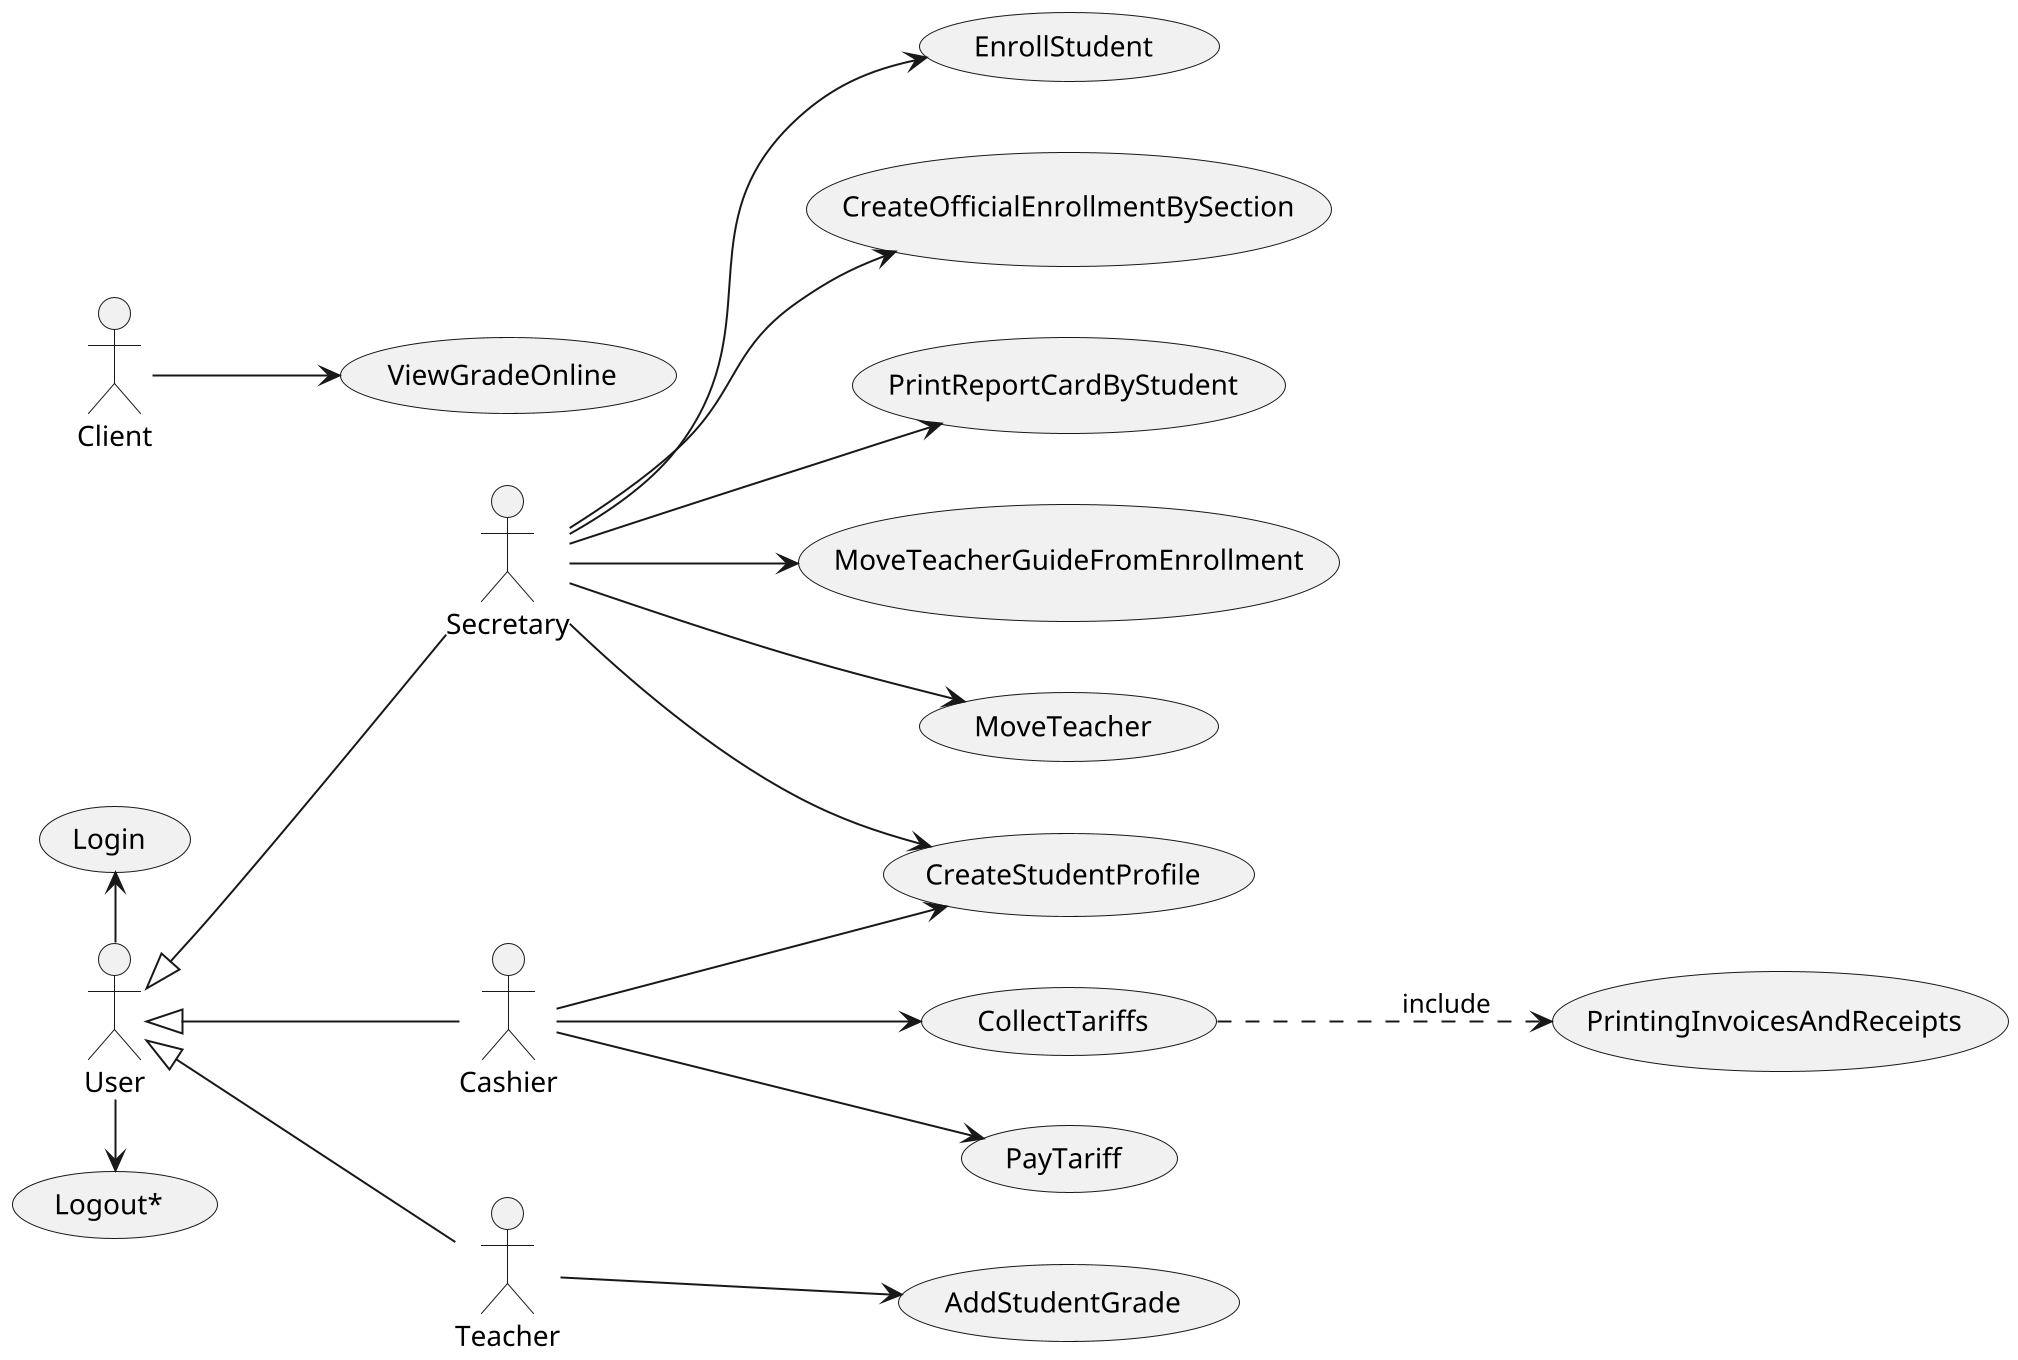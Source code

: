 @startuml
'skinparam BackgroundColor transparent
scale 2
left to right direction


' Primera iteración
actor User
actor Secretary
actor Cashier

User <|-- Secretary
User <|-- Cashier

usecase EnrollStudent
usecase CreateOfficialEnrollmentBySection
usecase PrintingInvoicesAndReceipts
usecase PrintReportCardByStudent
usecase MoveTeacherGuideFromEnrollment
usecase CollectTariffs

Secretary --> EnrollStudent
Secretary --> CreateOfficialEnrollmentBySection
Secretary --> PrintReportCardByStudent
Secretary --> MoveTeacherGuideFromEnrollment

Cashier --> CollectTariffs

CollectTariffs ..> PrintingInvoicesAndReceipts: include


' Primera iteración
actor Client
actor Teacher

User <|-- Teacher

usecase CU15 as "ViewGradeOnline"
usecase CU60 as "PayTariff"
usecase CU22 as "MoveTeacher"
usecase CU11 as "AddStudentGrade"
usecase CU02 as "CreateStudentProfile"
usecase CU69 as "Login"
usecase "Logout*"

User -left-> CU69
User -right-> "Logout*"

Secretary --> CU22
Secretary --> CU02

Cashier --> CU02
Cashier --> CU60

Teacher --> CU11

Client --> CU15

@enduml